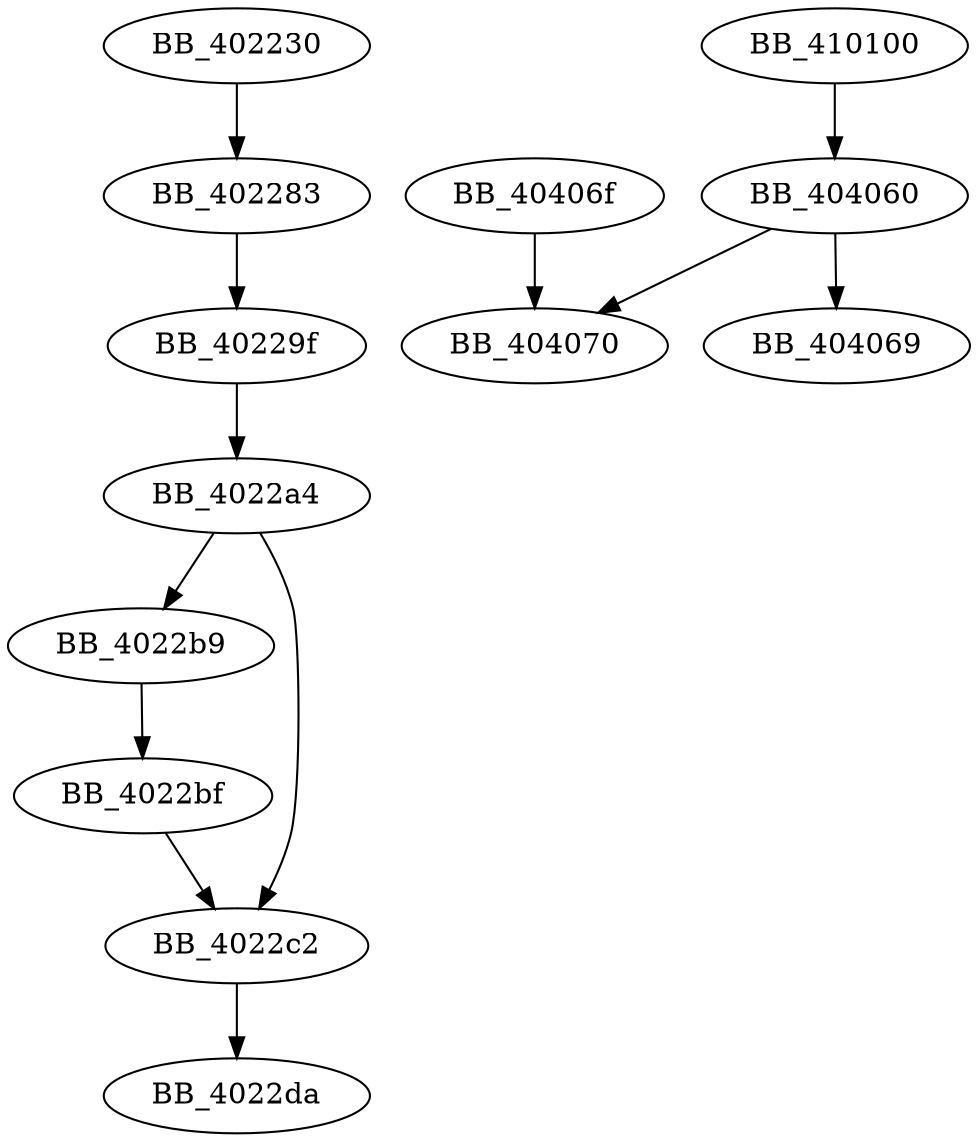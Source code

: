 DiGraph sub_402230{
BB_402230->BB_402283
BB_402283->BB_40229f
BB_40229f->BB_4022a4
BB_4022a4->BB_4022b9
BB_4022a4->BB_4022c2
BB_4022b9->BB_4022bf
BB_4022bf->BB_4022c2
BB_4022c2->BB_4022da
BB_404060->BB_404069
BB_404060->BB_404070
BB_40406f->BB_404070
BB_410100->BB_404060
}
